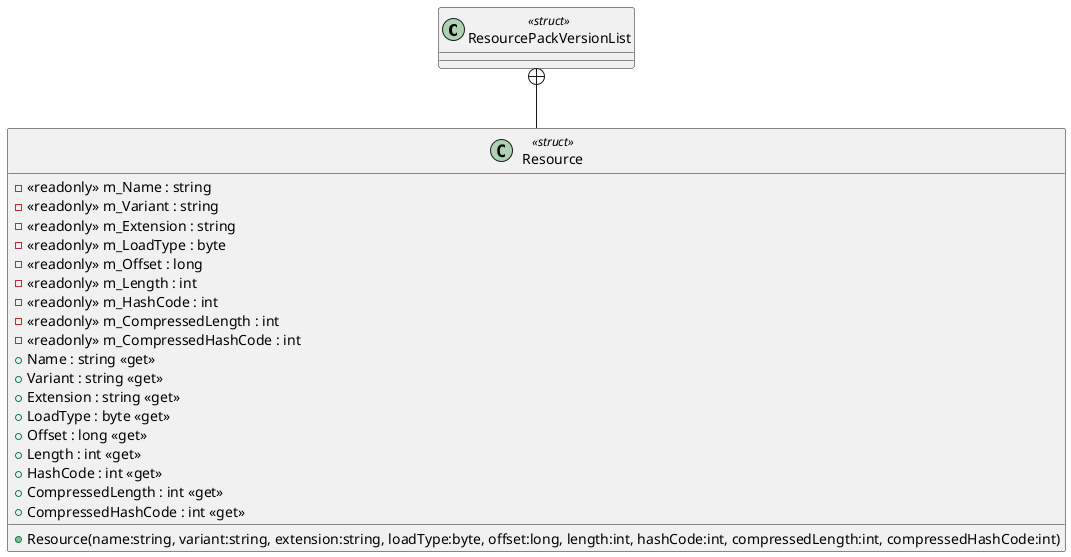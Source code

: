 @startuml
class ResourcePackVersionList <<struct>> {
}
class Resource <<struct>> {
    - <<readonly>> m_Name : string
    - <<readonly>> m_Variant : string
    - <<readonly>> m_Extension : string
    - <<readonly>> m_LoadType : byte
    - <<readonly>> m_Offset : long
    - <<readonly>> m_Length : int
    - <<readonly>> m_HashCode : int
    - <<readonly>> m_CompressedLength : int
    - <<readonly>> m_CompressedHashCode : int
    + Resource(name:string, variant:string, extension:string, loadType:byte, offset:long, length:int, hashCode:int, compressedLength:int, compressedHashCode:int)
    + Name : string <<get>>
    + Variant : string <<get>>
    + Extension : string <<get>>
    + LoadType : byte <<get>>
    + Offset : long <<get>>
    + Length : int <<get>>
    + HashCode : int <<get>>
    + CompressedLength : int <<get>>
    + CompressedHashCode : int <<get>>
}
ResourcePackVersionList +-- Resource
@enduml
